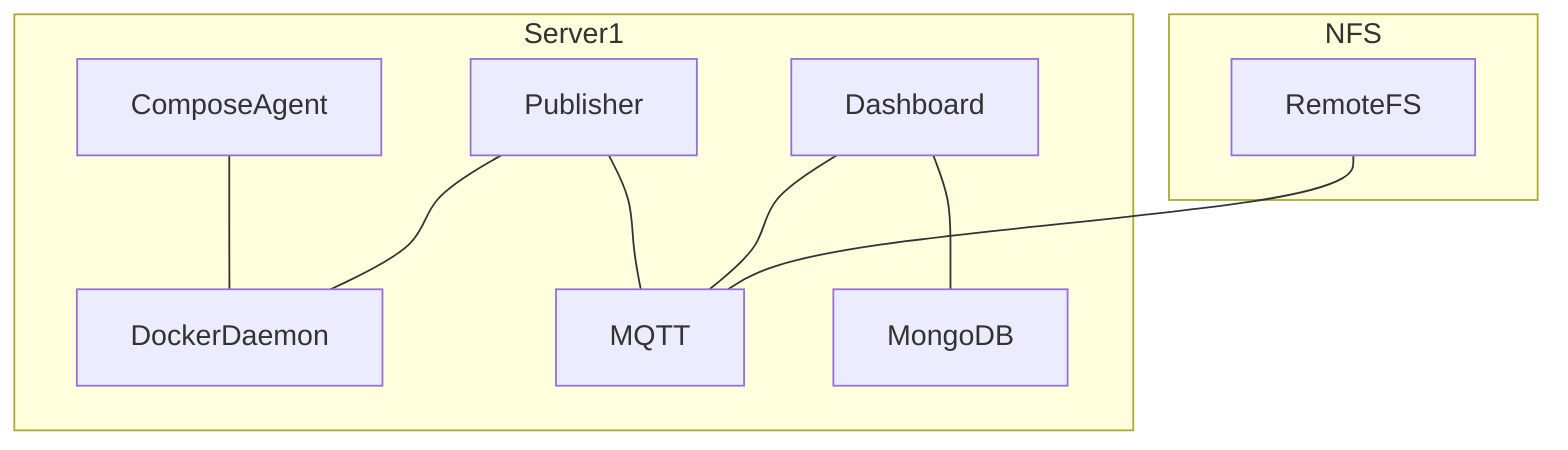 graph TD
    subgraph Server1
        ComposeAgent --- DockerDaemon
        Publisher --- DockerDaemon
        Publisher --- MQTT
        Dashboard --- MongoDB
        Dashboard --- MQTT
    end
    subgraph NFS
        RemoteFS --- MQTT
    end